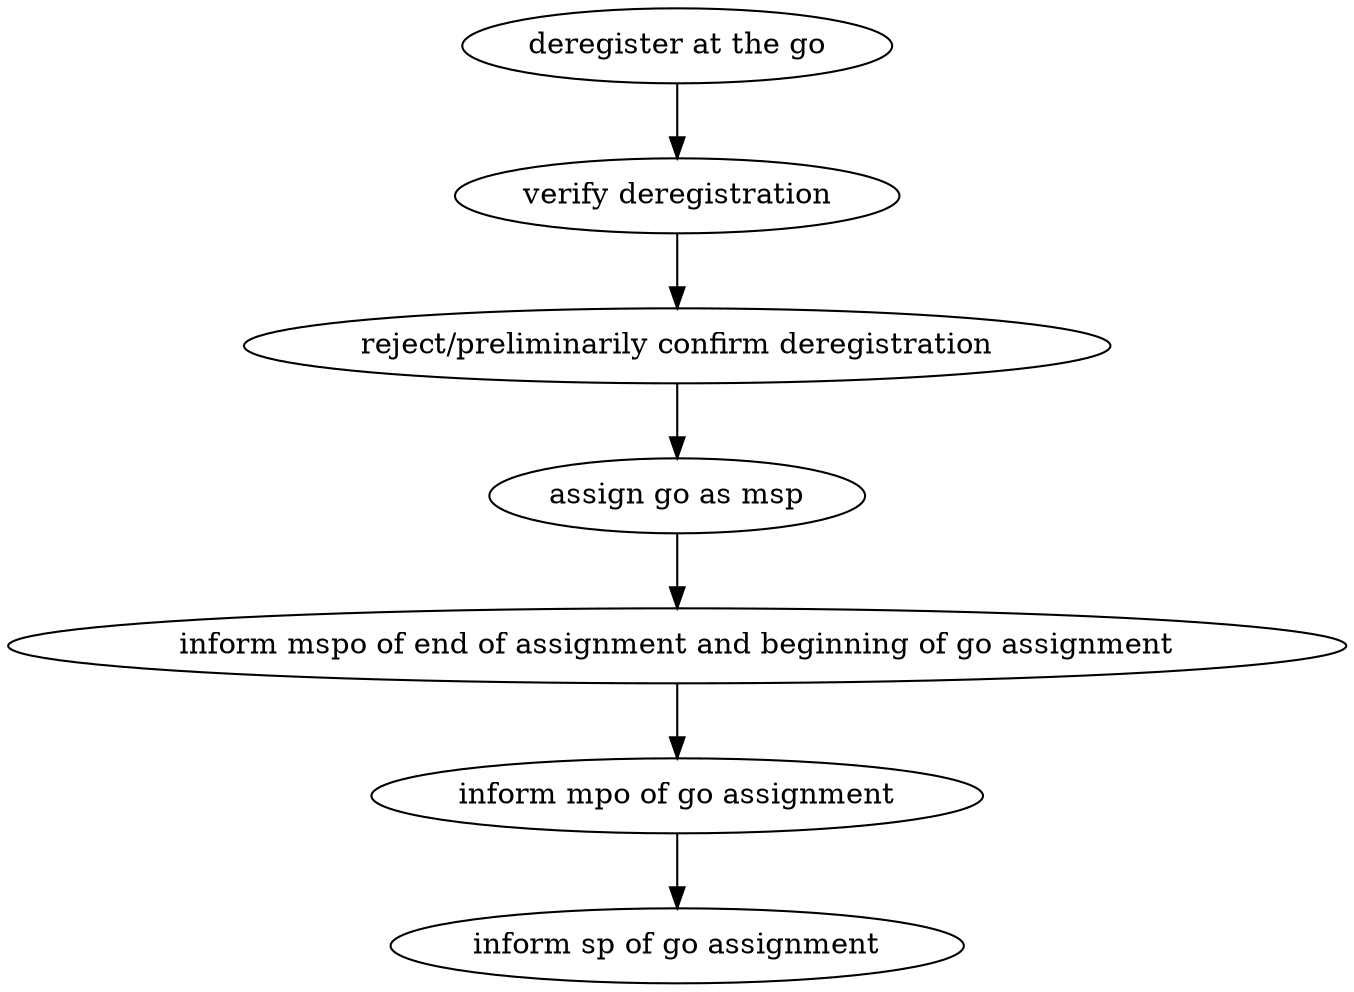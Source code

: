 strict digraph "doc-10.8" {
	graph [name="doc-10.8"];
	"deregister at the go"	[attrs="{'type': 'Activity', 'label': 'deregister at the go'}"];
	"verify deregistration"	[attrs="{'type': 'Activity', 'label': 'verify deregistration'}"];
	"deregister at the go" -> "verify deregistration"	[attrs="{'type': 'flow', 'label': 'flow'}"];
	"reject/preliminarily confirm deregistration"	[attrs="{'type': 'Activity', 'label': 'reject/preliminarily confirm deregistration'}"];
	"verify deregistration" -> "reject/preliminarily confirm deregistration"	[attrs="{'type': 'flow', 'label': 'flow'}"];
	"assign go as msp"	[attrs="{'type': 'Activity', 'label': 'assign go as msp'}"];
	"reject/preliminarily confirm deregistration" -> "assign go as msp"	[attrs="{'type': 'flow', 'label': 'flow'}"];
	"inform mspo of end of assignment and beginning of go assignment"	[attrs="{'type': 'Activity', 'label': 'inform mspo of end of assignment and beginning of go assignment'}"];
	"assign go as msp" -> "inform mspo of end of assignment and beginning of go assignment"	[attrs="{'type': 'flow', 'label': 'flow'}"];
	"inform mpo of go assignment"	[attrs="{'type': 'Activity', 'label': 'inform mpo of go assignment'}"];
	"inform mspo of end of assignment and beginning of go assignment" -> "inform mpo of go assignment"	[attrs="{'type': 'flow', 'label': 'flow'}"];
	"inform sp of go assignment"	[attrs="{'type': 'Activity', 'label': 'inform sp of go assignment'}"];
	"inform mpo of go assignment" -> "inform sp of go assignment"	[attrs="{'type': 'flow', 'label': 'flow'}"];
}
